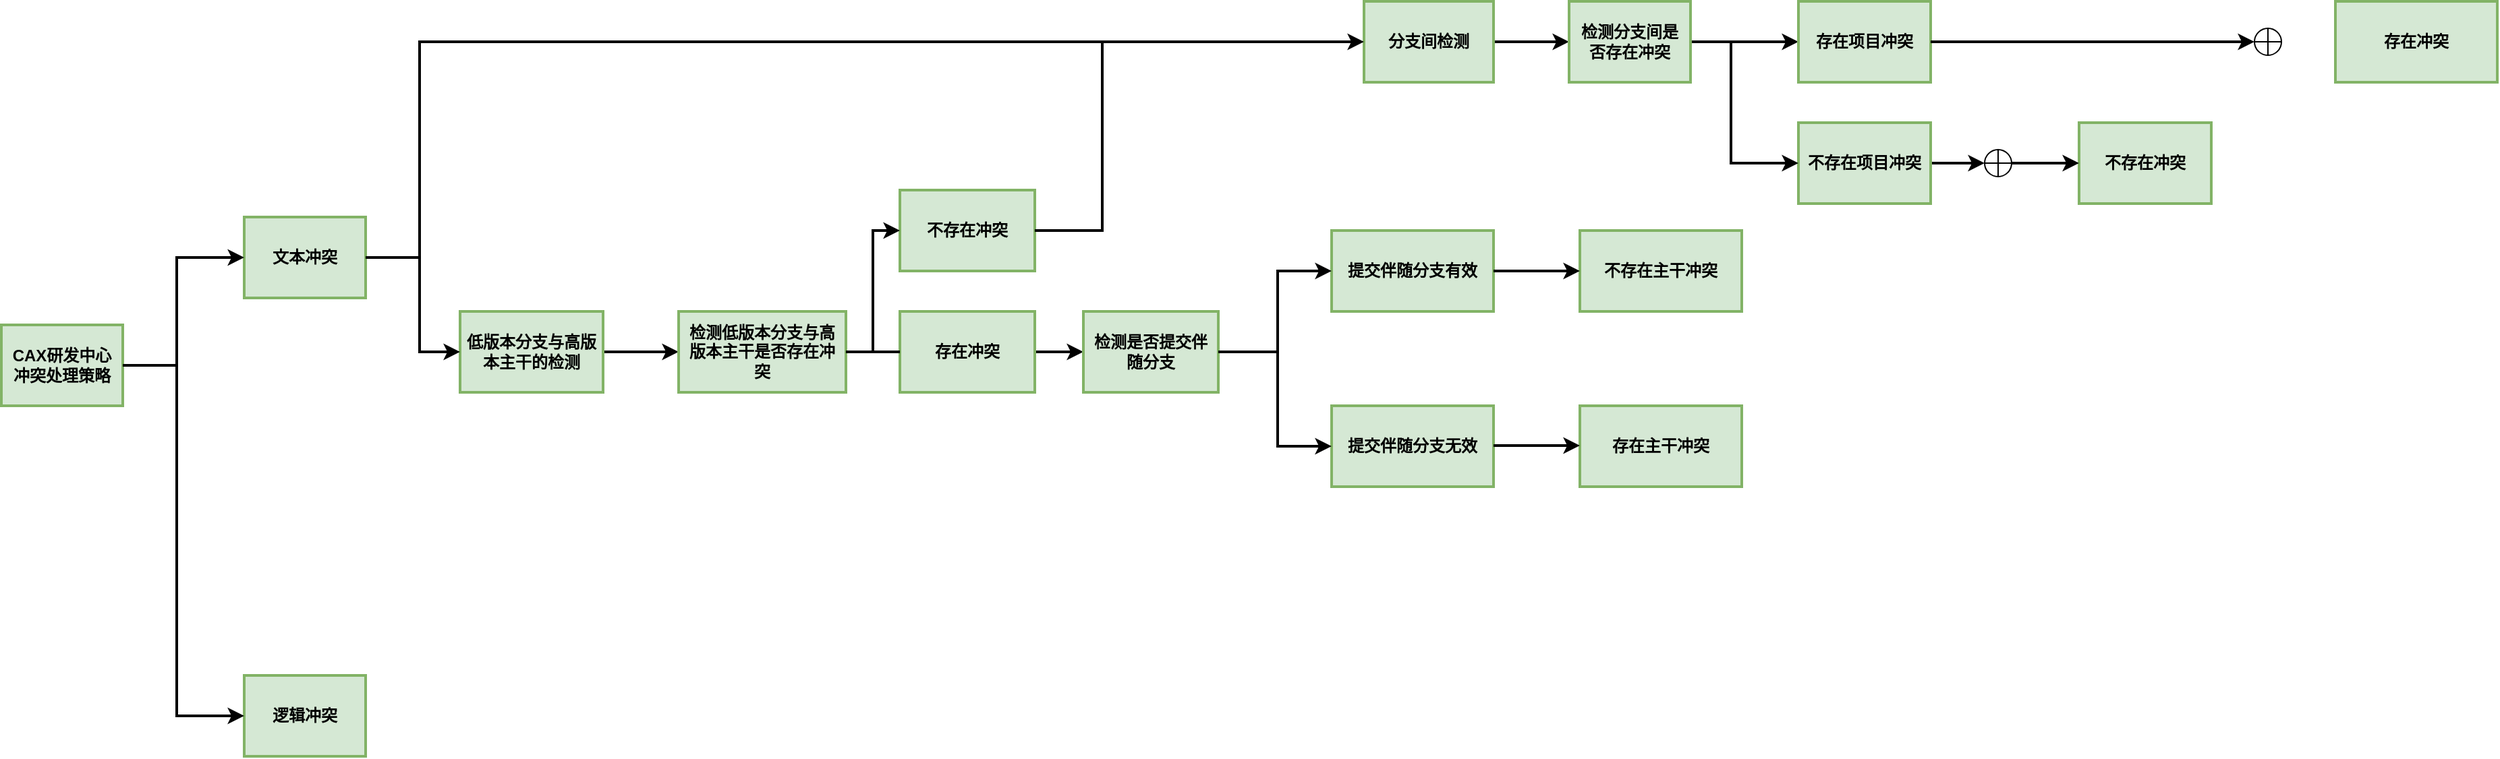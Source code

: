 <mxfile version="18.0.2" type="github">
  <diagram id="tAiEc9BprhlufLbl5p80" name="Page-1">
    <mxGraphModel dx="2249" dy="794" grid="1" gridSize="10" guides="1" tooltips="1" connect="1" arrows="1" fold="1" page="1" pageScale="1" pageWidth="827" pageHeight="1169" math="0" shadow="0">
      <root>
        <mxCell id="0" />
        <mxCell id="1" parent="0" />
        <mxCell id="18qOMuYHO0AA8W0c1snm-1" value="CAX研发中心冲突处理策略" style="rounded=0;whiteSpace=wrap;html=1;fillColor=#d5e8d4;strokeColor=#82B366;strokeWidth=2;sketch=0;glass=0;shadow=0;spacing=6;fontStyle=1" vertex="1" parent="1">
          <mxGeometry x="-10" y="250" width="90" height="60" as="geometry" />
        </mxCell>
        <mxCell id="18qOMuYHO0AA8W0c1snm-2" value="文本冲突" style="rounded=0;whiteSpace=wrap;html=1;fillColor=#d5e8d4;strokeColor=#82B366;strokeWidth=2;sketch=0;glass=0;shadow=0;spacing=6;fontStyle=1" vertex="1" parent="1">
          <mxGeometry x="170" y="170" width="90" height="60" as="geometry" />
        </mxCell>
        <mxCell id="18qOMuYHO0AA8W0c1snm-3" value="逻辑冲突" style="rounded=0;whiteSpace=wrap;html=1;fillColor=#d5e8d4;strokeColor=#82B366;strokeWidth=2;sketch=0;glass=0;shadow=0;spacing=6;fontStyle=1" vertex="1" parent="1">
          <mxGeometry x="170" y="510" width="90" height="60" as="geometry" />
        </mxCell>
        <mxCell id="18qOMuYHO0AA8W0c1snm-4" value="" style="endArrow=classic;html=1;rounded=0;exitX=1;exitY=0.5;exitDx=0;exitDy=0;entryX=0;entryY=0.5;entryDx=0;entryDy=0;strokeWidth=2;" edge="1" parent="1" source="18qOMuYHO0AA8W0c1snm-1" target="18qOMuYHO0AA8W0c1snm-2">
          <mxGeometry width="50" height="50" relative="1" as="geometry">
            <mxPoint x="80" y="310" as="sourcePoint" />
            <mxPoint x="130" y="260" as="targetPoint" />
            <Array as="points">
              <mxPoint x="120" y="280" />
              <mxPoint x="120" y="200" />
            </Array>
          </mxGeometry>
        </mxCell>
        <mxCell id="18qOMuYHO0AA8W0c1snm-5" value="" style="endArrow=classic;html=1;rounded=0;entryX=0;entryY=0.5;entryDx=0;entryDy=0;strokeWidth=2;" edge="1" parent="1" target="18qOMuYHO0AA8W0c1snm-3">
          <mxGeometry width="50" height="50" relative="1" as="geometry">
            <mxPoint x="120" y="280" as="sourcePoint" />
            <mxPoint x="180" y="210" as="targetPoint" />
            <Array as="points">
              <mxPoint x="120" y="480" />
              <mxPoint x="120" y="540" />
            </Array>
          </mxGeometry>
        </mxCell>
        <mxCell id="18qOMuYHO0AA8W0c1snm-6" value="" style="edgeStyle=orthogonalEdgeStyle;rounded=0;orthogonalLoop=1;jettySize=auto;html=1;strokeWidth=2;" edge="1" parent="1" source="18qOMuYHO0AA8W0c1snm-7" target="18qOMuYHO0AA8W0c1snm-12">
          <mxGeometry relative="1" as="geometry" />
        </mxCell>
        <mxCell id="18qOMuYHO0AA8W0c1snm-7" value="分支间检测" style="rounded=0;whiteSpace=wrap;html=1;fillColor=#d5e8d4;strokeColor=#82B366;strokeWidth=2;sketch=0;glass=0;shadow=0;spacing=6;fontStyle=1" vertex="1" parent="1">
          <mxGeometry x="1000" y="10" width="96" height="60" as="geometry" />
        </mxCell>
        <mxCell id="18qOMuYHO0AA8W0c1snm-8" value="" style="edgeStyle=orthogonalEdgeStyle;rounded=0;orthogonalLoop=1;jettySize=auto;html=1;strokeWidth=2;" edge="1" parent="1" source="18qOMuYHO0AA8W0c1snm-9" target="18qOMuYHO0AA8W0c1snm-37">
          <mxGeometry relative="1" as="geometry" />
        </mxCell>
        <mxCell id="18qOMuYHO0AA8W0c1snm-9" value="低版本分支与高版本主干的检测" style="rounded=0;whiteSpace=wrap;html=1;fillColor=#d5e8d4;strokeColor=#82B366;strokeWidth=2;sketch=0;glass=0;shadow=0;spacing=6;fontStyle=1" vertex="1" parent="1">
          <mxGeometry x="330" y="240" width="106" height="60" as="geometry" />
        </mxCell>
        <mxCell id="18qOMuYHO0AA8W0c1snm-10" value="" style="endArrow=none;html=1;rounded=0;strokeWidth=2;" edge="1" parent="1" source="18qOMuYHO0AA8W0c1snm-2">
          <mxGeometry width="50" height="50" relative="1" as="geometry">
            <mxPoint x="260" y="250" as="sourcePoint" />
            <mxPoint x="300" y="200" as="targetPoint" />
          </mxGeometry>
        </mxCell>
        <mxCell id="18qOMuYHO0AA8W0c1snm-11" value="" style="edgeStyle=orthogonalEdgeStyle;rounded=0;orthogonalLoop=1;jettySize=auto;html=1;strokeWidth=2;" edge="1" parent="1" source="18qOMuYHO0AA8W0c1snm-12" target="18qOMuYHO0AA8W0c1snm-14">
          <mxGeometry relative="1" as="geometry" />
        </mxCell>
        <mxCell id="18qOMuYHO0AA8W0c1snm-12" value="检测分支间是否存在冲突" style="rounded=0;whiteSpace=wrap;html=1;fillColor=#d5e8d4;strokeColor=#82B366;strokeWidth=2;sketch=0;glass=0;shadow=0;spacing=6;fontStyle=1" vertex="1" parent="1">
          <mxGeometry x="1152" y="10" width="90" height="60" as="geometry" />
        </mxCell>
        <mxCell id="18qOMuYHO0AA8W0c1snm-14" value="存在项目冲突" style="rounded=0;whiteSpace=wrap;html=1;fillColor=#d5e8d4;strokeColor=#82B366;strokeWidth=2;sketch=0;glass=0;shadow=0;spacing=6;fontStyle=1" vertex="1" parent="1">
          <mxGeometry x="1322" y="10" width="98" height="60" as="geometry" />
        </mxCell>
        <mxCell id="18qOMuYHO0AA8W0c1snm-115" value="" style="edgeStyle=orthogonalEdgeStyle;rounded=0;orthogonalLoop=1;jettySize=auto;html=1;strokeWidth=2;" edge="1" parent="1" source="18qOMuYHO0AA8W0c1snm-15" target="18qOMuYHO0AA8W0c1snm-110">
          <mxGeometry relative="1" as="geometry" />
        </mxCell>
        <mxCell id="18qOMuYHO0AA8W0c1snm-15" value="不存在项目冲突" style="rounded=0;whiteSpace=wrap;html=1;fillColor=#d5e8d4;strokeColor=#82B366;strokeWidth=2;sketch=0;glass=0;shadow=0;spacing=6;fontStyle=1" vertex="1" parent="1">
          <mxGeometry x="1322" y="100" width="98" height="60" as="geometry" />
        </mxCell>
        <mxCell id="18qOMuYHO0AA8W0c1snm-16" value="" style="endArrow=classic;html=1;rounded=0;strokeWidth=2;entryX=0;entryY=0.5;entryDx=0;entryDy=0;" edge="1" parent="1" target="18qOMuYHO0AA8W0c1snm-15">
          <mxGeometry width="50" height="50" relative="1" as="geometry">
            <mxPoint x="1272" y="40" as="sourcePoint" />
            <mxPoint x="1322" y="-10" as="targetPoint" />
            <Array as="points">
              <mxPoint x="1272" y="130" />
            </Array>
          </mxGeometry>
        </mxCell>
        <mxCell id="18qOMuYHO0AA8W0c1snm-34" value="" style="endArrow=classic;html=1;rounded=0;strokeWidth=2;entryX=0;entryY=0.5;entryDx=0;entryDy=0;" edge="1" parent="1" target="18qOMuYHO0AA8W0c1snm-7">
          <mxGeometry width="50" height="50" relative="1" as="geometry">
            <mxPoint x="300" y="200" as="sourcePoint" />
            <mxPoint x="320" y="70" as="targetPoint" />
            <Array as="points">
              <mxPoint x="300" y="40" />
            </Array>
          </mxGeometry>
        </mxCell>
        <mxCell id="18qOMuYHO0AA8W0c1snm-35" value="" style="endArrow=classic;html=1;rounded=0;strokeWidth=2;entryX=0;entryY=0.5;entryDx=0;entryDy=0;" edge="1" parent="1" target="18qOMuYHO0AA8W0c1snm-9">
          <mxGeometry width="50" height="50" relative="1" as="geometry">
            <mxPoint x="300" y="200" as="sourcePoint" />
            <mxPoint x="280" y="340" as="targetPoint" />
            <Array as="points">
              <mxPoint x="300" y="270" />
            </Array>
          </mxGeometry>
        </mxCell>
        <mxCell id="18qOMuYHO0AA8W0c1snm-36" value="" style="edgeStyle=orthogonalEdgeStyle;rounded=0;orthogonalLoop=1;jettySize=auto;html=1;strokeWidth=2;startArrow=none;" edge="1" parent="1" source="18qOMuYHO0AA8W0c1snm-88" target="18qOMuYHO0AA8W0c1snm-38">
          <mxGeometry relative="1" as="geometry" />
        </mxCell>
        <mxCell id="18qOMuYHO0AA8W0c1snm-37" value="检测低版本分支与高版本主干是否存在冲突" style="rounded=0;whiteSpace=wrap;html=1;fillColor=#d5e8d4;strokeColor=#82B366;strokeWidth=2;sketch=0;glass=0;shadow=0;spacing=7;fontStyle=1" vertex="1" parent="1">
          <mxGeometry x="492" y="240" width="124" height="60" as="geometry" />
        </mxCell>
        <mxCell id="18qOMuYHO0AA8W0c1snm-38" value="检测是否提交伴随分支" style="rounded=0;whiteSpace=wrap;html=1;fillColor=#d5e8d4;strokeColor=#82B366;strokeWidth=2;sketch=0;glass=0;shadow=0;spacing=7;fontStyle=1" vertex="1" parent="1">
          <mxGeometry x="792" y="240" width="100" height="60" as="geometry" />
        </mxCell>
        <mxCell id="18qOMuYHO0AA8W0c1snm-87" value="不存在冲突" style="rounded=0;whiteSpace=wrap;html=1;fillColor=#d5e8d4;strokeColor=#82B366;strokeWidth=2;sketch=0;glass=0;shadow=0;spacing=7;fontStyle=1" vertex="1" parent="1">
          <mxGeometry x="656" y="150" width="100" height="60" as="geometry" />
        </mxCell>
        <mxCell id="18qOMuYHO0AA8W0c1snm-88" value="存在冲突" style="rounded=0;whiteSpace=wrap;html=1;fillColor=#d5e8d4;strokeColor=#82B366;strokeWidth=2;sketch=0;glass=0;shadow=0;spacing=7;fontStyle=1" vertex="1" parent="1">
          <mxGeometry x="656" y="240" width="100" height="60" as="geometry" />
        </mxCell>
        <mxCell id="18qOMuYHO0AA8W0c1snm-89" value="" style="edgeStyle=orthogonalEdgeStyle;rounded=0;orthogonalLoop=1;jettySize=auto;html=1;strokeWidth=2;endArrow=none;" edge="1" parent="1" source="18qOMuYHO0AA8W0c1snm-37" target="18qOMuYHO0AA8W0c1snm-88">
          <mxGeometry relative="1" as="geometry">
            <mxPoint x="616" y="270" as="sourcePoint" />
            <mxPoint x="786" y="270" as="targetPoint" />
          </mxGeometry>
        </mxCell>
        <mxCell id="18qOMuYHO0AA8W0c1snm-90" value="" style="endArrow=classic;html=1;rounded=0;fontColor=#FF0000;strokeWidth=2;entryX=0;entryY=0.5;entryDx=0;entryDy=0;" edge="1" parent="1" target="18qOMuYHO0AA8W0c1snm-87">
          <mxGeometry width="50" height="50" relative="1" as="geometry">
            <mxPoint x="636" y="270" as="sourcePoint" />
            <mxPoint x="596" y="170" as="targetPoint" />
            <Array as="points">
              <mxPoint x="636" y="180" />
            </Array>
          </mxGeometry>
        </mxCell>
        <mxCell id="18qOMuYHO0AA8W0c1snm-92" value="提交伴随分支有效" style="rounded=0;whiteSpace=wrap;html=1;fillColor=#d5e8d4;strokeColor=#82B366;strokeWidth=2;sketch=0;glass=0;shadow=0;spacing=7;fontStyle=1" vertex="1" parent="1">
          <mxGeometry x="976" y="180" width="120" height="60" as="geometry" />
        </mxCell>
        <mxCell id="18qOMuYHO0AA8W0c1snm-93" value="提交伴随分支无效" style="rounded=0;whiteSpace=wrap;html=1;fillColor=#d5e8d4;strokeColor=#82B366;strokeWidth=2;sketch=0;glass=0;shadow=0;spacing=7;fontStyle=1" vertex="1" parent="1">
          <mxGeometry x="976" y="310" width="120" height="60" as="geometry" />
        </mxCell>
        <mxCell id="18qOMuYHO0AA8W0c1snm-94" value="" style="endArrow=classic;html=1;rounded=0;strokeWidth=2;exitX=1;exitY=0.5;exitDx=0;exitDy=0;entryX=0;entryY=0.5;entryDx=0;entryDy=0;" edge="1" parent="1" target="18qOMuYHO0AA8W0c1snm-92">
          <mxGeometry width="50" height="50" relative="1" as="geometry">
            <mxPoint x="892" y="270" as="sourcePoint" />
            <mxPoint x="986" y="260" as="targetPoint" />
            <Array as="points">
              <mxPoint x="936" y="270" />
              <mxPoint x="936" y="210" />
            </Array>
          </mxGeometry>
        </mxCell>
        <mxCell id="18qOMuYHO0AA8W0c1snm-95" value="" style="endArrow=classic;html=1;rounded=0;strokeWidth=2;entryX=0;entryY=0.5;entryDx=0;entryDy=0;" edge="1" parent="1" target="18qOMuYHO0AA8W0c1snm-93">
          <mxGeometry width="50" height="50" relative="1" as="geometry">
            <mxPoint x="936" y="270" as="sourcePoint" />
            <mxPoint x="946" y="340" as="targetPoint" />
            <Array as="points">
              <mxPoint x="936" y="340" />
            </Array>
          </mxGeometry>
        </mxCell>
        <mxCell id="18qOMuYHO0AA8W0c1snm-97" value="" style="endArrow=none;html=1;rounded=0;strokeWidth=2;" edge="1" parent="1">
          <mxGeometry width="50" height="50" relative="1" as="geometry">
            <mxPoint x="756" y="180" as="sourcePoint" />
            <mxPoint x="806" y="40" as="targetPoint" />
            <Array as="points">
              <mxPoint x="806" y="180" />
            </Array>
          </mxGeometry>
        </mxCell>
        <mxCell id="18qOMuYHO0AA8W0c1snm-100" value="不存在主干冲突" style="rounded=0;whiteSpace=wrap;html=1;fillColor=#d5e8d4;strokeColor=#82B366;strokeWidth=2;sketch=0;glass=0;shadow=0;spacing=7;fontStyle=1" vertex="1" parent="1">
          <mxGeometry x="1160" y="180" width="120" height="60" as="geometry" />
        </mxCell>
        <mxCell id="18qOMuYHO0AA8W0c1snm-101" value="存在主干冲突" style="rounded=0;whiteSpace=wrap;html=1;fillColor=#d5e8d4;strokeColor=#82B366;strokeWidth=2;sketch=0;glass=0;shadow=0;spacing=7;fontStyle=1" vertex="1" parent="1">
          <mxGeometry x="1160" y="310" width="120" height="60" as="geometry" />
        </mxCell>
        <mxCell id="18qOMuYHO0AA8W0c1snm-102" value="" style="endArrow=classic;html=1;rounded=0;strokeWidth=2;exitX=1;exitY=0.5;exitDx=0;exitDy=0;entryX=0;entryY=0.5;entryDx=0;entryDy=0;" edge="1" parent="1" source="18qOMuYHO0AA8W0c1snm-92" target="18qOMuYHO0AA8W0c1snm-100">
          <mxGeometry width="50" height="50" relative="1" as="geometry">
            <mxPoint x="1130" y="170" as="sourcePoint" />
            <mxPoint x="1180" y="120" as="targetPoint" />
          </mxGeometry>
        </mxCell>
        <mxCell id="18qOMuYHO0AA8W0c1snm-103" value="" style="endArrow=classic;html=1;rounded=0;strokeWidth=2;exitX=1;exitY=0.5;exitDx=0;exitDy=0;entryX=0;entryY=0.5;entryDx=0;entryDy=0;" edge="1" parent="1">
          <mxGeometry width="50" height="50" relative="1" as="geometry">
            <mxPoint x="1096" y="339.5" as="sourcePoint" />
            <mxPoint x="1160" y="339.5" as="targetPoint" />
          </mxGeometry>
        </mxCell>
        <mxCell id="18qOMuYHO0AA8W0c1snm-104" value="不存在冲突" style="rounded=0;whiteSpace=wrap;html=1;fillColor=#d5e8d4;strokeColor=#82B366;strokeWidth=2;sketch=0;glass=0;shadow=0;spacing=6;fontStyle=1" vertex="1" parent="1">
          <mxGeometry x="1530" y="100" width="98" height="60" as="geometry" />
        </mxCell>
        <mxCell id="18qOMuYHO0AA8W0c1snm-107" value="存在冲突" style="rounded=0;whiteSpace=wrap;html=1;fillColor=#d5e8d4;strokeColor=#82B366;strokeWidth=2;sketch=0;glass=0;shadow=0;spacing=7;fontStyle=1" vertex="1" parent="1">
          <mxGeometry x="1720" y="10" width="120" height="60" as="geometry" />
        </mxCell>
        <mxCell id="18qOMuYHO0AA8W0c1snm-114" value="" style="edgeStyle=orthogonalEdgeStyle;rounded=0;orthogonalLoop=1;jettySize=auto;html=1;strokeWidth=2;" edge="1" parent="1" source="18qOMuYHO0AA8W0c1snm-110" target="18qOMuYHO0AA8W0c1snm-104">
          <mxGeometry relative="1" as="geometry" />
        </mxCell>
        <mxCell id="18qOMuYHO0AA8W0c1snm-110" value="" style="shape=orEllipse;perimeter=ellipsePerimeter;whiteSpace=wrap;html=1;backgroundOutline=1;" vertex="1" parent="1">
          <mxGeometry x="1460" y="120" width="20" height="20" as="geometry" />
        </mxCell>
        <mxCell id="18qOMuYHO0AA8W0c1snm-111" value="" style="shape=orEllipse;perimeter=ellipsePerimeter;whiteSpace=wrap;html=1;backgroundOutline=1;" vertex="1" parent="1">
          <mxGeometry x="1660" y="30" width="20" height="20" as="geometry" />
        </mxCell>
        <mxCell id="18qOMuYHO0AA8W0c1snm-112" value="" style="edgeStyle=orthogonalEdgeStyle;rounded=0;orthogonalLoop=1;jettySize=auto;html=1;strokeWidth=2;exitX=1;exitY=0.5;exitDx=0;exitDy=0;entryX=0;entryY=0.5;entryDx=0;entryDy=0;" edge="1" parent="1" source="18qOMuYHO0AA8W0c1snm-14" target="18qOMuYHO0AA8W0c1snm-111">
          <mxGeometry relative="1" as="geometry">
            <mxPoint x="1472" y="20" as="sourcePoint" />
            <mxPoint x="1528" y="20" as="targetPoint" />
            <Array as="points">
              <mxPoint x="1500" y="40" />
              <mxPoint x="1500" y="40" />
            </Array>
          </mxGeometry>
        </mxCell>
      </root>
    </mxGraphModel>
  </diagram>
</mxfile>
